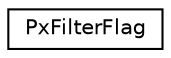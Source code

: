 digraph "Graphical Class Hierarchy"
{
  edge [fontname="Helvetica",fontsize="10",labelfontname="Helvetica",labelfontsize="10"];
  node [fontname="Helvetica",fontsize="10",shape=record];
  rankdir="LR";
  Node0 [label="PxFilterFlag",height=0.2,width=0.4,color="black", fillcolor="white", style="filled",URL="$structPxFilterFlag.html",tooltip="Collection of flags describing the filter actions to take for a collision pair. "];
}
